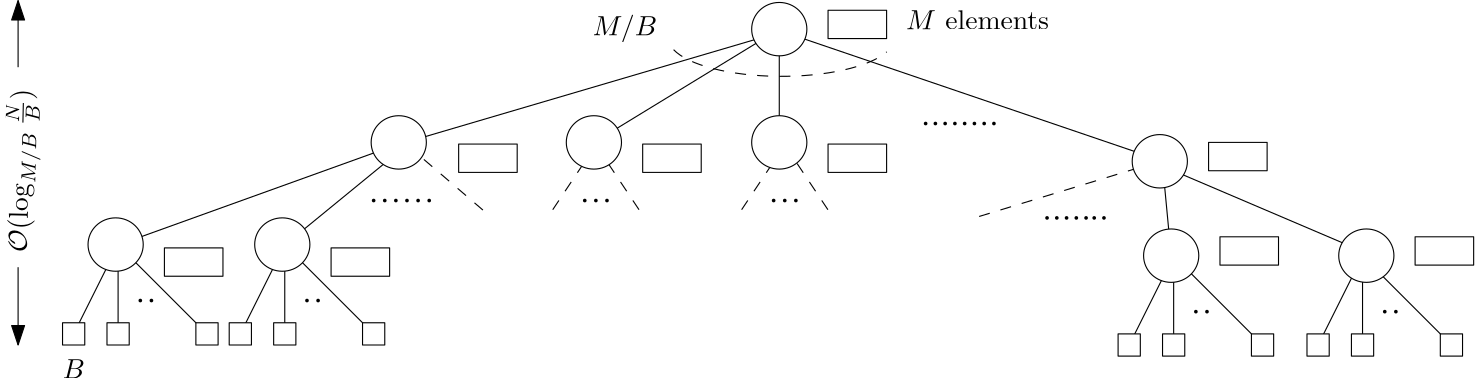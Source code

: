 <?xml version="1.0"?>
<!DOCTYPE ipe SYSTEM "ipe.dtd">
<ipe version="70107" creator="Ipe 7.2.2">
<info created="D:20160518121350" modified="D:20160518152238"/>
<ipestyle name="basic">
<symbol name="arrow/arc(spx)">
<path stroke="sym-stroke" fill="sym-stroke" pen="sym-pen">
0 0 m
-1 0.333 l
-1 -0.333 l
h
</path>
</symbol>
<symbol name="arrow/farc(spx)">
<path stroke="sym-stroke" fill="white" pen="sym-pen">
0 0 m
-1 0.333 l
-1 -0.333 l
h
</path>
</symbol>
<symbol name="arrow/ptarc(spx)">
<path stroke="sym-stroke" fill="sym-stroke" pen="sym-pen">
0 0 m
-1 0.333 l
-0.8 0 l
-1 -0.333 l
h
</path>
</symbol>
<symbol name="arrow/fptarc(spx)">
<path stroke="sym-stroke" fill="white" pen="sym-pen">
0 0 m
-1 0.333 l
-0.8 0 l
-1 -0.333 l
h
</path>
</symbol>
<symbol name="mark/circle(sx)" transformations="translations">
<path fill="sym-stroke">
0.6 0 0 0.6 0 0 e
0.4 0 0 0.4 0 0 e
</path>
</symbol>
<symbol name="mark/disk(sx)" transformations="translations">
<path fill="sym-stroke">
0.6 0 0 0.6 0 0 e
</path>
</symbol>
<symbol name="mark/fdisk(sfx)" transformations="translations">
<group>
<path fill="sym-fill">
0.5 0 0 0.5 0 0 e
</path>
<path fill="sym-stroke" fillrule="eofill">
0.6 0 0 0.6 0 0 e
0.4 0 0 0.4 0 0 e
</path>
</group>
</symbol>
<symbol name="mark/box(sx)" transformations="translations">
<path fill="sym-stroke" fillrule="eofill">
-0.6 -0.6 m
0.6 -0.6 l
0.6 0.6 l
-0.6 0.6 l
h
-0.4 -0.4 m
0.4 -0.4 l
0.4 0.4 l
-0.4 0.4 l
h
</path>
</symbol>
<symbol name="mark/square(sx)" transformations="translations">
<path fill="sym-stroke">
-0.6 -0.6 m
0.6 -0.6 l
0.6 0.6 l
-0.6 0.6 l
h
</path>
</symbol>
<symbol name="mark/fsquare(sfx)" transformations="translations">
<group>
<path fill="sym-fill">
-0.5 -0.5 m
0.5 -0.5 l
0.5 0.5 l
-0.5 0.5 l
h
</path>
<path fill="sym-stroke" fillrule="eofill">
-0.6 -0.6 m
0.6 -0.6 l
0.6 0.6 l
-0.6 0.6 l
h
-0.4 -0.4 m
0.4 -0.4 l
0.4 0.4 l
-0.4 0.4 l
h
</path>
</group>
</symbol>
<symbol name="mark/cross(sx)" transformations="translations">
<group>
<path fill="sym-stroke">
-0.43 -0.57 m
0.57 0.43 l
0.43 0.57 l
-0.57 -0.43 l
h
</path>
<path fill="sym-stroke">
-0.43 0.57 m
0.57 -0.43 l
0.43 -0.57 l
-0.57 0.43 l
h
</path>
</group>
</symbol>
<symbol name="arrow/fnormal(spx)">
<path stroke="sym-stroke" fill="white" pen="sym-pen">
0 0 m
-1 0.333 l
-1 -0.333 l
h
</path>
</symbol>
<symbol name="arrow/pointed(spx)">
<path stroke="sym-stroke" fill="sym-stroke" pen="sym-pen">
0 0 m
-1 0.333 l
-0.8 0 l
-1 -0.333 l
h
</path>
</symbol>
<symbol name="arrow/fpointed(spx)">
<path stroke="sym-stroke" fill="white" pen="sym-pen">
0 0 m
-1 0.333 l
-0.8 0 l
-1 -0.333 l
h
</path>
</symbol>
<symbol name="arrow/linear(spx)">
<path stroke="sym-stroke" pen="sym-pen">
-1 0.333 m
0 0 l
-1 -0.333 l
</path>
</symbol>
<symbol name="arrow/fdouble(spx)">
<path stroke="sym-stroke" fill="white" pen="sym-pen">
0 0 m
-1 0.333 l
-1 -0.333 l
h
-1 0 m
-2 0.333 l
-2 -0.333 l
h
</path>
</symbol>
<symbol name="arrow/double(spx)">
<path stroke="sym-stroke" fill="sym-stroke" pen="sym-pen">
0 0 m
-1 0.333 l
-1 -0.333 l
h
-1 0 m
-2 0.333 l
-2 -0.333 l
h
</path>
</symbol>
<pen name="heavier" value="0.8"/>
<pen name="fat" value="1.2"/>
<pen name="ultrafat" value="2"/>
<symbolsize name="large" value="5"/>
<symbolsize name="small" value="2"/>
<symbolsize name="tiny" value="1.1"/>
<arrowsize name="large" value="10"/>
<arrowsize name="small" value="5"/>
<arrowsize name="tiny" value="3"/>
<color name="red" value="1 0 0"/>
<color name="green" value="0 1 0"/>
<color name="blue" value="0 0 1"/>
<color name="yellow" value="1 1 0"/>
<color name="orange" value="1 0.647 0"/>
<color name="gold" value="1 0.843 0"/>
<color name="purple" value="0.627 0.125 0.941"/>
<color name="gray" value="0.745"/>
<color name="brown" value="0.647 0.165 0.165"/>
<color name="navy" value="0 0 0.502"/>
<color name="pink" value="1 0.753 0.796"/>
<color name="seagreen" value="0.18 0.545 0.341"/>
<color name="turquoise" value="0.251 0.878 0.816"/>
<color name="violet" value="0.933 0.51 0.933"/>
<color name="darkblue" value="0 0 0.545"/>
<color name="darkcyan" value="0 0.545 0.545"/>
<color name="darkgray" value="0.663"/>
<color name="darkgreen" value="0 0.392 0"/>
<color name="darkmagenta" value="0.545 0 0.545"/>
<color name="darkorange" value="1 0.549 0"/>
<color name="darkred" value="0.545 0 0"/>
<color name="lightblue" value="0.678 0.847 0.902"/>
<color name="lightcyan" value="0.878 1 1"/>
<color name="lightgray" value="0.827"/>
<color name="lightgreen" value="0.565 0.933 0.565"/>
<color name="lightyellow" value="1 1 0.878"/>
<dashstyle name="dashed" value="[4] 0"/>
<dashstyle name="dotted" value="[1 3] 0"/>
<dashstyle name="dash dotted" value="[4 2 1 2] 0"/>
<dashstyle name="dash dot dotted" value="[4 2 1 2 1 2] 0"/>
<textsize name="large" value="\large"/>
<textsize name="Large" value="\Large"/>
<textsize name="LARGE" value="\LARGE"/>
<textsize name="huge" value="\huge"/>
<textsize name="Huge" value="\Huge"/>
<textsize name="small" value="\small"/>
<textsize name="footnote" value="\footnotesize"/>
<textsize name="tiny" value="\tiny"/>
<textstyle name="center" begin="\begin{center}" end="\end{center}"/>
<textstyle name="itemize" begin="\begin{itemize}" end="\end{itemize}"/>
<textstyle name="item" begin="\begin{itemize}\item{}" end="\end{itemize}"/>
<gridsize name="4 pts" value="4"/>
<gridsize name="8 pts (~3 mm)" value="8"/>
<gridsize name="16 pts (~6 mm)" value="16"/>
<gridsize name="32 pts (~12 mm)" value="32"/>
<gridsize name="10 pts (~3.5 mm)" value="10"/>
<gridsize name="20 pts (~7 mm)" value="20"/>
<gridsize name="14 pts (~5 mm)" value="14"/>
<gridsize name="28 pts (~10 mm)" value="28"/>
<gridsize name="56 pts (~20 mm)" value="56"/>
<anglesize name="90 deg" value="90"/>
<anglesize name="60 deg" value="60"/>
<anglesize name="45 deg" value="45"/>
<anglesize name="30 deg" value="30"/>
<anglesize name="22.5 deg" value="22.5"/>
<opacity name="10%" value="0.1"/>
<opacity name="30%" value="0.3"/>
<opacity name="50%" value="0.5"/>
<opacity name="75%" value="0.75"/>
<tiling name="falling" angle="-60" step="4" width="1"/>
<tiling name="rising" angle="30" step="4" width="1"/>
</ipestyle>
<page>
<layer name="alpha"/>
<view layers="alpha" active="alpha"/>
<path layer="alpha" matrix="0.878129 0 0 0.849445 75.6603 115.136" stroke="black" fill="white">
296 788 m
296 776 l
320 776 l
320 788 l
h
</path>
<text matrix="0.878129 0 0 0.849445 72.1478 111.738" transformations="translations" pos="332 784" stroke="black" type="label" width="51.488" height="6.918" depth="0" valign="baseline">$M$ elements</text>
<path matrix="0.878129 0 0 0.849445 79.1729 111.738" stroke="black" fill="white">
272 784 m
272 736 l
272 736 l
</path>
<path matrix="0.878129 0 0 0.849445 75.6603 66.9649" stroke="black" fill="white">
296 788 m
296 776 l
320 776 l
320 788 l
h
</path>
<path matrix="0.878129 0 0 0.849445 8.92256 66.9649" stroke="black" fill="white">
296 788 m
296 776 l
320 776 l
320 788 l
h
</path>
<path matrix="0.878129 0 0 0.849445 -57.3277 66.9649" stroke="black" fill="white">
296 788 m
296 776 l
320 776 l
320 788 l
h
</path>
<path matrix="0.878129 0 0 0.849445 79.1729 111.738" stroke="black" fill="white">
272 784 m
196 736 l
196 736 l
</path>
<path matrix="0.911531 0 0 0.871772 74.0873 94.2343" stroke="black" fill="white">
272 784 m
116 736 l
116 736 l
</path>
<path matrix="0.736218 -0.527063 0.544397 0.712776 -167.163 313.457" stroke="black" fill="white">
272 784 m
116 736 l
116 736 l
</path>
<path matrix="0.878129 0 0 0.849445 163.473 138.92" stroke="black" fill="white">
11.3137 0 0 11.3137 176 752 e
</path>
<use matrix="0.878129 0 0 0.849445 188.061 145.716" name="mark/disk(sx)" pos="216 704" size="tiny" stroke="black"/>
<use matrix="0.878129 0 0 0.849445 195.086 145.716" name="mark/disk(sx)" pos="216 704" size="tiny" stroke="black"/>
<use matrix="0.878129 0 0 0.849445 202.111 145.716" name="mark/disk(sx)" pos="216 704" size="tiny" stroke="black"/>
<use matrix="0.878129 0 0 0.849445 181.036 145.716" name="mark/disk(sx)" pos="216 704" size="tiny" stroke="black"/>
<use matrix="0.878129 0 0 0.849445 184.548 145.716" name="mark/disk(sx)" pos="216 704" size="tiny" stroke="black"/>
<use matrix="0.878129 0 0 0.849445 191.573 145.716" name="mark/disk(sx)" pos="216 704" size="tiny" stroke="black"/>
<use matrix="0.878129 0 0 0.849445 198.598 145.716" name="mark/disk(sx)" pos="216 704" size="tiny" stroke="black"/>
<use matrix="0.878129 0 0 0.849445 205.623 145.716" name="mark/disk(sx)" pos="216 704" size="tiny" stroke="black"/>
<path matrix="-1.07302 0.00434712 -0.0128113 -0.364094 588.318 993.38" stroke="black" dash="dashed">
280 616 m
37.9473 0 0 37.9473 244 604 208.469 617.324 a
</path>
<text matrix="0.878129 0 0 0.849445 68.1478 109.545" transformations="translations" pos="208 784" stroke="black" type="label" width="23.236" height="7.473" depth="2.49" valign="baseline">$M/B$</text>
<path matrix="2.38349 0 0 0.849445 -565.123 111.738" stroke="black" dash="dashed">
428 728 m
400 704 l
400 704 l
</path>
<path matrix="0.878129 0 0 0.849445 212.648 67.5671" stroke="black" fill="white">
296 788 m
296 776 l
320 776 l
320 788 l
h
</path>
<path matrix="0.878129 0 0 0.849445 286.999 33.5893" stroke="black" fill="white">
296 788 m
296 776 l
320 776 l
320 788 l
h
</path>
<path matrix="0.878129 0 0 0.849445 216.749 33.5893" stroke="black" fill="white">
296 788 m
296 776 l
320 776 l
320 788 l
h
</path>
<path matrix="0.100796 0 0 0.849445 412.746 111.738" stroke="black">
428 728 m
460 688 l
460 688 l
</path>
<use matrix="0.878129 0 0 0.849445 224.749 111.738" name="mark/disk(sx)" pos="216 704" size="tiny" stroke="black"/>
<use matrix="0.878129 0 0 0.849445 231.774 111.738" name="mark/disk(sx)" pos="216 704" size="tiny" stroke="black"/>
<use matrix="0.878129 0 0 0.849445 238.799 111.738" name="mark/disk(sx)" pos="216 704" size="tiny" stroke="black"/>
<use matrix="0.878129 0 0 0.849445 241.724 111.738" name="mark/disk(sx)" pos="216 704" size="tiny" stroke="black"/>
<use matrix="0.878129 0 0 0.849445 245.236 111.738" name="mark/disk(sx)" pos="216 704" size="tiny" stroke="black"/>
<use matrix="0.878129 0 0 0.849445 228.261 111.738" name="mark/disk(sx)" pos="216 704" size="tiny" stroke="black"/>
<use matrix="0.878129 0 0 0.849445 235.286 111.738" name="mark/disk(sx)" pos="216 704" size="tiny" stroke="black"/>
<path matrix="0.878129 0 0 0.849445 -163.251 29.5893" stroke="black" fill="white">
296 788 m
296 776 l
320 776 l
320 788 l
h
</path>
<path matrix="0.878129 0 0 0.849445 -103.251 29.5893" stroke="black" fill="white">
296 788 m
296 776 l
320 776 l
320 788 l
h
</path>
<path matrix="0.578947 0 0 0.9 86.7368 70" stroke="black">
168 740 m
92 700 l
92 700 l
</path>
<path matrix="1 0 0 1 16 -4" stroke="black" dash="dashed">
168 740 m
196 716 l
196 716 l
</path>
<path matrix="1 0 0 1 16 -4" stroke="black" dash="dashed">
236 740 m
220 716 l
220 716 l
</path>
<path matrix="1 0 0 1 16 -4" stroke="black" dash="dashed">
236 740 m
252 716 l
252 716 l
</path>
<path matrix="1 0 0 1 84 -4" stroke="black" dash="dashed">
236 740 m
220 716 l
220 716 l
</path>
<path matrix="1 0 0 1 84 -4" stroke="black" dash="dashed">
236 740 m
252 716 l
252 716 l
</path>
<path matrix="0.878129 0 0 0.849445 163.473 98.147" stroke="black" fill="white">
11.3137 0 0 11.3137 176 752 e
</path>
<path matrix="0.878129 0 0 0.849445 96.7354 98.147" stroke="black" fill="white">
11.3137 0 0 11.3137 176 752 e
</path>
<use matrix="1 0 0 1 -44 12" name="mark/disk(sx)" pos="216 704" size="tiny" stroke="black"/>
<use matrix="1 0 0 1 -36 12" name="mark/disk(sx)" pos="216 704" size="tiny" stroke="black"/>
<use matrix="1 0 0 1 -28 12" name="mark/disk(sx)" pos="216 704" size="tiny" stroke="black"/>
<use matrix="1 0 0 1 -40 12" name="mark/disk(sx)" pos="216 704" size="tiny" stroke="black"/>
<use matrix="1 0 0 1 -32 12" name="mark/disk(sx)" pos="216 704" size="tiny" stroke="black"/>
<use matrix="1 0 0 1 -24 12" name="mark/disk(sx)" pos="216 704" size="tiny" stroke="black"/>
<use matrix="1 0 0 1 32 12" name="mark/disk(sx)" pos="216 704" size="tiny" stroke="black"/>
<use matrix="1 0 0 1 40 12" name="mark/disk(sx)" pos="216 704" size="tiny" stroke="black"/>
<use matrix="1 0 0 1 36 12" name="mark/disk(sx)" pos="216 704" size="tiny" stroke="black"/>
<use matrix="1 0 0 1 100 12" name="mark/disk(sx)" pos="216 704" size="tiny" stroke="black"/>
<use matrix="1 0 0 1 108 12" name="mark/disk(sx)" pos="216 704" size="tiny" stroke="black"/>
<use matrix="1 0 0 1 104 12" name="mark/disk(sx)" pos="216 704" size="tiny" stroke="black"/>
<path matrix="1 0 0 1.14286 48 -100" stroke="black">
32 700 m
16 672 l
16 672 l
</path>
<path matrix="1 0 0 1 48 0" stroke="black">
32 700 m
32 672 l
32 672 l
</path>
<path matrix="2 0 0 1.14286 16 -100" stroke="black">
32 700 m
48 672 l
48 672 l
</path>
<path matrix="1 0 0 1.14286 108 -100" stroke="black">
32 700 m
16 672 l
16 672 l
</path>
<path matrix="1 0 0 1 108 0" stroke="black">
32 700 m
32 672 l
32 672 l
</path>
<path matrix="2 0 0 1.14286 76 -100" stroke="black">
32 700 m
48 672 l
48 672 l
</path>
<path matrix="1 0 0 1.14286 428 -104" stroke="black">
32 700 m
16 672 l
16 672 l
</path>
<path matrix="1 0 0 1 428 -4" stroke="black">
32 700 m
32 672 l
32 672 l
</path>
<path matrix="2 0 0 1.14286 396 -104" stroke="black">
32 700 m
48 672 l
48 672 l
</path>
<path matrix="1 0 0 1.14286 496 -104" stroke="black">
32 700 m
16 672 l
16 672 l
</path>
<path matrix="1 0 0 1 496 -4" stroke="black">
32 700 m
32 672 l
32 672 l
</path>
<path matrix="2 0 0 1.14286 464 -104" stroke="black">
32 700 m
48 672 l
48 672 l
</path>
<path matrix="0.878129 0 0 0.849445 304.561 57.3738" stroke="black" fill="white">
11.3137 0 0 11.3137 176 752 e
</path>
<path matrix="0.878129 0 0 0.849445 -15.439 61.3738" stroke="black" fill="white">
11.3137 0 0 11.3137 176 752 e
</path>
<use matrix="1 0 0 1 -124 -24" name="mark/disk(sx)" pos="216 704" size="tiny" stroke="black"/>
<use matrix="1 0 0 1 -128 -24" name="mark/disk(sx)" pos="216 704" size="tiny" stroke="black"/>
<use matrix="1 0 0 1 -64 -24" name="mark/disk(sx)" pos="216 704" size="tiny" stroke="black"/>
<use matrix="1 0 0 1 -68 -24" name="mark/disk(sx)" pos="216 704" size="tiny" stroke="black"/>
<use matrix="1 0 0 1 256 -28" name="mark/disk(sx)" pos="216 704" size="tiny" stroke="black"/>
<use matrix="1 0 0 1 252 -28" name="mark/disk(sx)" pos="216 704" size="tiny" stroke="black"/>
<use matrix="1 0 0 1 324 -28" name="mark/disk(sx)" pos="216 704" size="tiny" stroke="black"/>
<use matrix="1 0 0 1 320 -28" name="mark/disk(sx)" pos="216 704" size="tiny" stroke="black"/>
<path matrix="1 0 0 1 48 0" stroke="black" fill="white">
12 672 m
12 664 l
20 664 l
20 672 l
h
</path>
<path matrix="1 0 0 1 64 0" stroke="black">
12 672 m
12 664 l
20 664 l
20 672 l
h
</path>
<path matrix="1 0 0 1 96 0" stroke="black" fill="1">
12 672 m
12 664 l
20 664 l
20 672 l
h
</path>
<path matrix="1 0 0 1 108 0" stroke="black" fill="1">
12 672 m
12 664 l
20 664 l
20 672 l
h
</path>
<path matrix="1 0 0 1 124 0" stroke="black">
12 672 m
12 664 l
20 664 l
20 672 l
h
</path>
<path matrix="1 0 0 1 156 0" stroke="black" fill="1">
12 672 m
12 664 l
20 664 l
20 672 l
h
</path>
<path matrix="1 0 0 1 428 -4" stroke="black" fill="1">
12 672 m
12 664 l
20 664 l
20 672 l
h
</path>
<path matrix="1 0 0 1 444 -4" stroke="black">
12 672 m
12 664 l
20 664 l
20 672 l
h
</path>
<path matrix="1 0 0 1 476 -4" stroke="black" fill="1">
12 672 m
12 664 l
20 664 l
20 672 l
h
</path>
<path matrix="1 0 0 1 496 -4" stroke="black" fill="1">
12 672 m
12 664 l
20 664 l
20 672 l
h
</path>
<path matrix="1 0 0 1 512 -4" stroke="black">
12 672 m
12 664 l
20 664 l
20 672 l
h
</path>
<path matrix="1 0 0 1 544 -4" stroke="black" fill="1">
12 672 m
12 664 l
20 664 l
20 672 l
h
</path>
<text matrix="1 0 0 1 44 -8" transformations="translations" pos="16 660" stroke="black" type="label" width="8.057" height="6.808" depth="0" valign="baseline">$B$</text>
<path matrix="1 0 0 0.538463 28 304.307" stroke="black" rarrow="normal/normal">
16 668 m
16 720 l
</path>
<text matrix="0.0224955 0.999747 -0.999747 0.0224955 850.157 643.276" pos="36 804" stroke="black" type="label" width="58.79" height="8.687" depth="4.18" valign="baseline">$\mathcal{O}(\log_{M/B} \frac{N}{B})$</text>
<path matrix="1 0 0 0.666605 28 254.712" stroke="black" arrow="normal/normal">
16 764 m
16 800 l
</path>
<path stroke="black">
180 736 m
80 700 l
80 700 l
</path>
<path matrix="0.878129 0 0 0.849445 26.4851 98.147" stroke="black" fill="white">
11.3137 0 0 11.3137 176 752 e
</path>
<path matrix="0.878129 0 0 0.849445 -75.439 61.3738" stroke="black" fill="white">
11.3137 0 0 11.3137 176 752 e
</path>
<path matrix="1 0 0 0.9 0 69.6" stroke="black">
456 732 m
532 696 l
532 696 l
</path>
<path matrix="0.878129 0 0 0.849445 300.461 91.3516" stroke="black" fill="white">
11.3137 0 0 11.3137 176 752 e
</path>
<path matrix="0.878129 0 0 0.849445 374.812 57.3738" stroke="black" fill="white">
11.3137 0 0 11.3137 176 752 e
</path>
</page>
</ipe>
